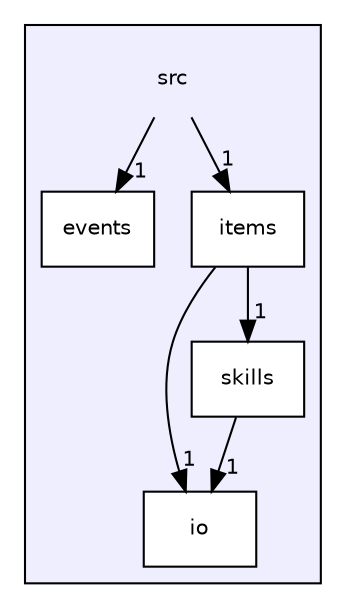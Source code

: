 digraph "src" {
  compound=true
  node [ fontsize="10", fontname="Helvetica"];
  edge [ labelfontsize="10", labelfontname="Helvetica"];
  subgraph clusterdir_68267d1309a1af8e8297ef4c3efbcdba {
    graph [ bgcolor="#eeeeff", pencolor="black", label="" URL="dir_68267d1309a1af8e8297ef4c3efbcdba.html"];
    dir_68267d1309a1af8e8297ef4c3efbcdba [shape=plaintext label="src"];
  dir_14e1e259e8275dc0c459acef3bbf05ae [shape=box label="events" fillcolor="white" style="filled" URL="dir_14e1e259e8275dc0c459acef3bbf05ae.html"];
  dir_c184e51c84f2c3f0345bbc8a0d75d3e1 [shape=box label="io" fillcolor="white" style="filled" URL="dir_c184e51c84f2c3f0345bbc8a0d75d3e1.html"];
  dir_17cee08e17148530a7aedf85f92ee362 [shape=box label="items" fillcolor="white" style="filled" URL="dir_17cee08e17148530a7aedf85f92ee362.html"];
  dir_d702b1830c517f66a168af5170d68148 [shape=box label="skills" fillcolor="white" style="filled" URL="dir_d702b1830c517f66a168af5170d68148.html"];
  }
  dir_68267d1309a1af8e8297ef4c3efbcdba->dir_14e1e259e8275dc0c459acef3bbf05ae [headlabel="1", labeldistance=1.5 headhref="dir_000000_000001.html"];
  dir_68267d1309a1af8e8297ef4c3efbcdba->dir_17cee08e17148530a7aedf85f92ee362 [headlabel="1", labeldistance=1.5 headhref="dir_000000_000003.html"];
  dir_17cee08e17148530a7aedf85f92ee362->dir_c184e51c84f2c3f0345bbc8a0d75d3e1 [headlabel="1", labeldistance=1.5 headhref="dir_000003_000002.html"];
  dir_17cee08e17148530a7aedf85f92ee362->dir_d702b1830c517f66a168af5170d68148 [headlabel="1", labeldistance=1.5 headhref="dir_000003_000004.html"];
  dir_d702b1830c517f66a168af5170d68148->dir_c184e51c84f2c3f0345bbc8a0d75d3e1 [headlabel="1", labeldistance=1.5 headhref="dir_000004_000002.html"];
}
